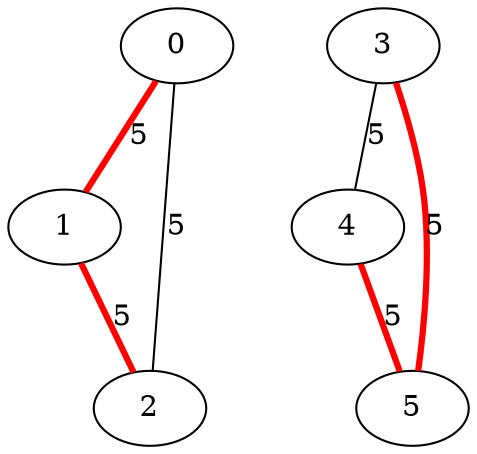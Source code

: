 graph {
    0 -- 1[color="red", penwidth="3", label="5", weight="5"]
    0 -- 2[label="5", weight="5"]
    1 -- 2[color="red", penwidth="3", label="5", weight="5"]
    
    3 -- 4[label="5", weight="5"]
    3 -- 5[color="red", penwidth="3", label="5", weight="5"]
    4 -- 5[color="red", penwidth="3", label="5", weight="5"]
}
